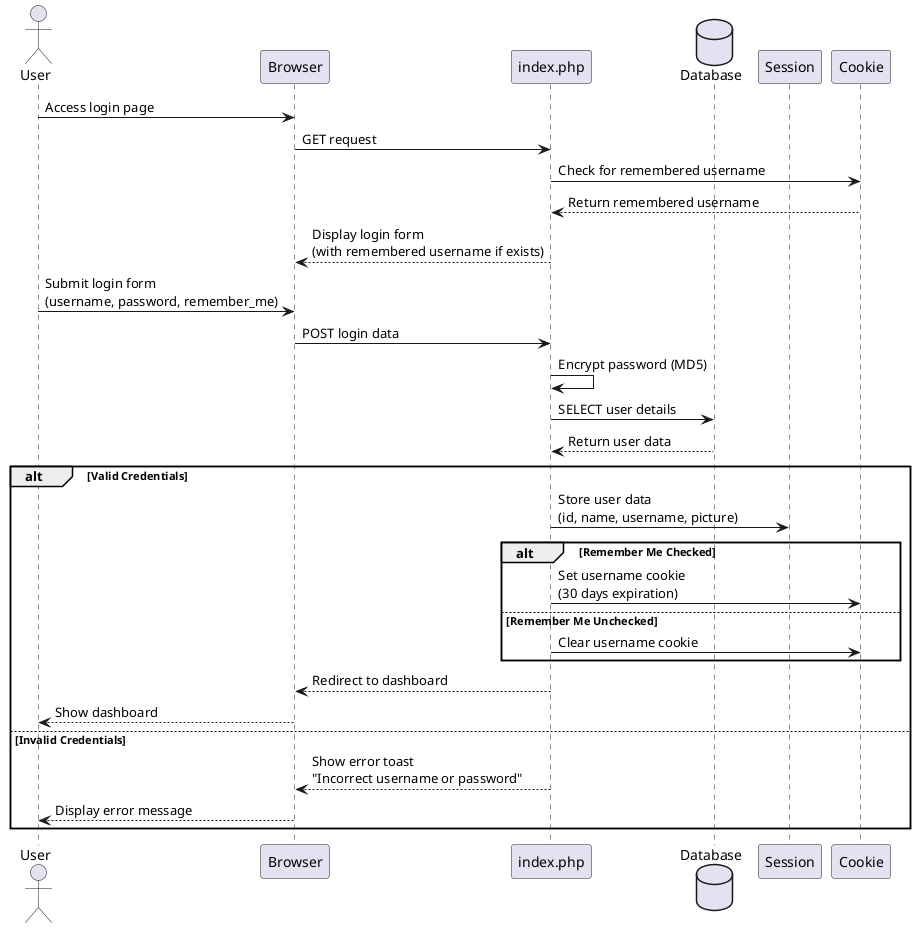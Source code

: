 @startuml Login System

actor User
participant Browser
participant "index.php" as PHP
database Database
participant Session
participant Cookie

' Initial Page Load
User -> Browser: Access login page
Browser -> PHP: GET request
PHP -> Cookie: Check for remembered username
Cookie --> PHP: Return remembered username
PHP --> Browser: Display login form\n(with remembered username if exists)

' Login Process
User -> Browser: Submit login form\n(username, password, remember_me)
Browser -> PHP: POST login data
PHP -> PHP: Encrypt password (MD5)
PHP -> Database: SELECT user details
Database --> PHP: Return user data

alt Valid Credentials
    PHP -> Session: Store user data\n(id, name, username, picture)
    
    alt Remember Me Checked
        PHP -> Cookie: Set username cookie\n(30 days expiration)
    else Remember Me Unchecked
        PHP -> Cookie: Clear username cookie
    end
    
    PHP --> Browser: Redirect to dashboard
    Browser --> User: Show dashboard
else Invalid Credentials
    PHP --> Browser: Show error toast\n"Incorrect username or password"
    Browser --> User: Display error message
end

@enduml 